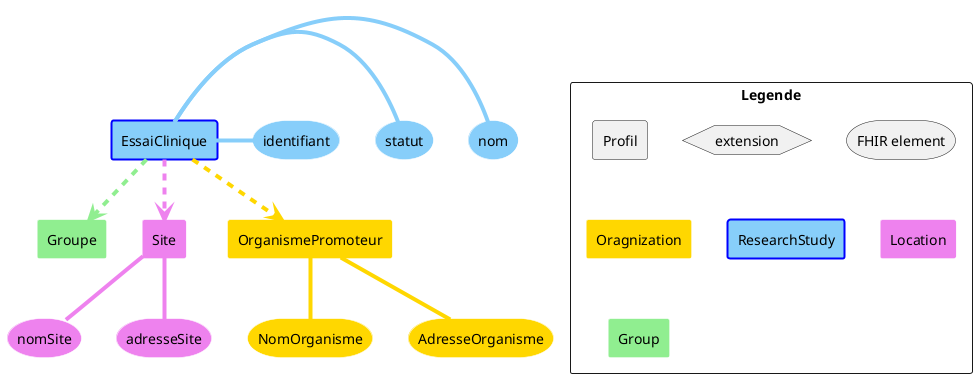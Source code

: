 @startuml vueGlobale

'Declaration des éléments
rectangle EssaiClinique #LightSkyBlue;line:Blue;line.bold;text:Black
    storage identifiant #LightSkyBlue;line:White;text:Black
    storage nom #LightSkyBlue;line:White;text:Black
    storage statut #LightSkyBlue;line:White;text:Black

rectangle Groupe #LightGreen;line:white;text:Black


rectangle Site #Violet;line:white;text:Black
    storage nomSite #Violet;line:white;text:Black
    storage adresseSite #Violet;line:white;text:Black


rectangle OrganismePromoteur #Gold;line:white;text:Black
    storage NomOrganisme #Gold;line:white;text:Black
    storage AdresseOrganisme #Gold;line:white;text:Black

'Liens entre éléments
EssaiClinique -[#LightGreen,dashed,thickness=4]-> Groupe
EssaiClinique -[#Violet,dashed,thickness=4]-> Site
EssaiClinique -[#Gold,dashed,thickness=4]-> OrganismePromoteur

EssaiClinique -[#LightSkyBlue,thickness=4] nom
EssaiClinique -[#LightSkyBlue,thickness=4] statut
EssaiClinique -[#LightSkyBlue,thickness=4] identifiant

OrganismePromoteur -[#Gold,thickness=4]- NomOrganisme
OrganismePromoteur -[#Gold,thickness=4]- AdresseOrganisme

Site -[#Violet,thickness=4]- nomSite
Site -[#Violet,thickness=4]- adresseSite

'Legende
rectangle Legende {
    rectangle Profil
    hexagon extension 
    storage "FHIR element"

    rectangle Oragnization #Gold;line:white;text:Black
    rectangle ResearchStudy #LightSkyBlue;line:Blue;line.bold;text:Black
    rectangle Location #Violet;line:white;text:Black
    rectangle Group #LightGreen;line:white;text:Black
}

@enduml